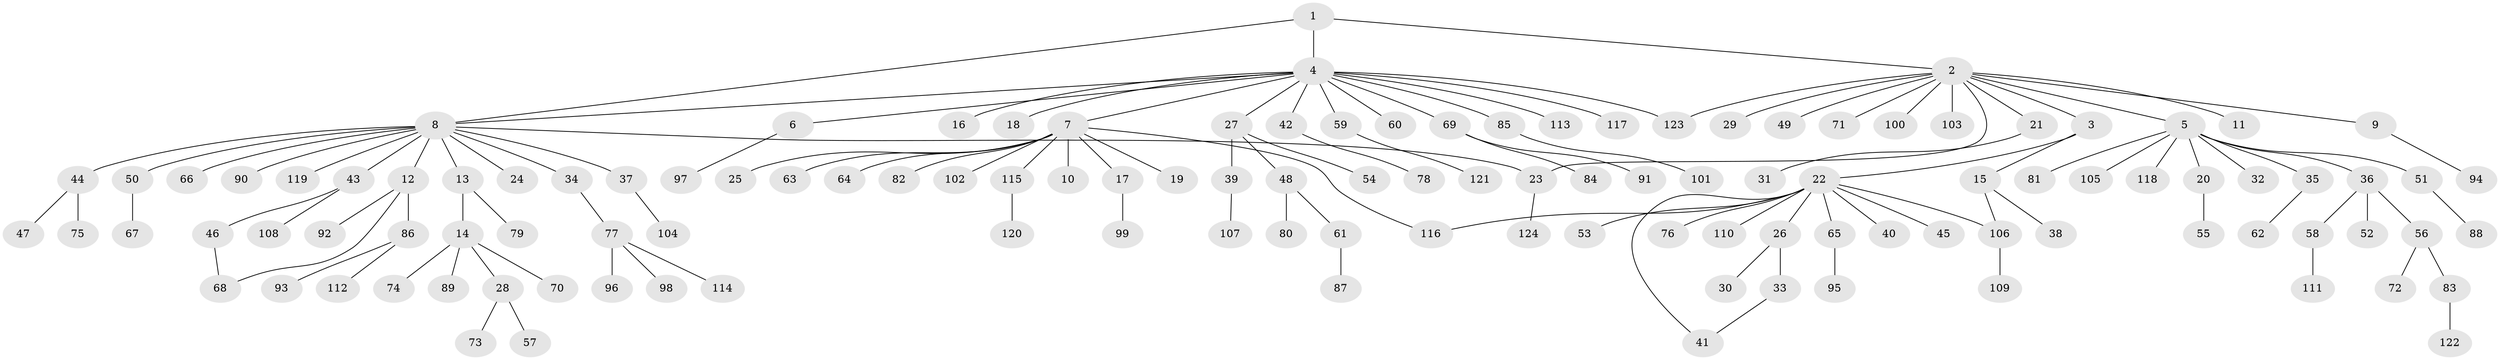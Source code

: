 // Generated by graph-tools (version 1.1) at 2025/35/03/09/25 02:35:24]
// undirected, 124 vertices, 130 edges
graph export_dot {
graph [start="1"]
  node [color=gray90,style=filled];
  1;
  2;
  3;
  4;
  5;
  6;
  7;
  8;
  9;
  10;
  11;
  12;
  13;
  14;
  15;
  16;
  17;
  18;
  19;
  20;
  21;
  22;
  23;
  24;
  25;
  26;
  27;
  28;
  29;
  30;
  31;
  32;
  33;
  34;
  35;
  36;
  37;
  38;
  39;
  40;
  41;
  42;
  43;
  44;
  45;
  46;
  47;
  48;
  49;
  50;
  51;
  52;
  53;
  54;
  55;
  56;
  57;
  58;
  59;
  60;
  61;
  62;
  63;
  64;
  65;
  66;
  67;
  68;
  69;
  70;
  71;
  72;
  73;
  74;
  75;
  76;
  77;
  78;
  79;
  80;
  81;
  82;
  83;
  84;
  85;
  86;
  87;
  88;
  89;
  90;
  91;
  92;
  93;
  94;
  95;
  96;
  97;
  98;
  99;
  100;
  101;
  102;
  103;
  104;
  105;
  106;
  107;
  108;
  109;
  110;
  111;
  112;
  113;
  114;
  115;
  116;
  117;
  118;
  119;
  120;
  121;
  122;
  123;
  124;
  1 -- 2;
  1 -- 4;
  1 -- 8;
  2 -- 3;
  2 -- 5;
  2 -- 9;
  2 -- 11;
  2 -- 21;
  2 -- 23;
  2 -- 29;
  2 -- 49;
  2 -- 71;
  2 -- 100;
  2 -- 103;
  2 -- 123;
  3 -- 15;
  3 -- 22;
  4 -- 6;
  4 -- 7;
  4 -- 8;
  4 -- 16;
  4 -- 18;
  4 -- 27;
  4 -- 42;
  4 -- 59;
  4 -- 60;
  4 -- 69;
  4 -- 85;
  4 -- 113;
  4 -- 117;
  4 -- 123;
  5 -- 20;
  5 -- 32;
  5 -- 35;
  5 -- 36;
  5 -- 51;
  5 -- 81;
  5 -- 105;
  5 -- 118;
  6 -- 97;
  7 -- 10;
  7 -- 17;
  7 -- 19;
  7 -- 25;
  7 -- 63;
  7 -- 64;
  7 -- 82;
  7 -- 102;
  7 -- 115;
  7 -- 116;
  8 -- 12;
  8 -- 13;
  8 -- 23;
  8 -- 24;
  8 -- 34;
  8 -- 37;
  8 -- 43;
  8 -- 44;
  8 -- 50;
  8 -- 66;
  8 -- 90;
  8 -- 119;
  9 -- 94;
  12 -- 68;
  12 -- 86;
  12 -- 92;
  13 -- 14;
  13 -- 79;
  14 -- 28;
  14 -- 70;
  14 -- 74;
  14 -- 89;
  15 -- 38;
  15 -- 106;
  17 -- 99;
  20 -- 55;
  21 -- 31;
  22 -- 26;
  22 -- 40;
  22 -- 41;
  22 -- 45;
  22 -- 53;
  22 -- 65;
  22 -- 76;
  22 -- 106;
  22 -- 110;
  22 -- 116;
  23 -- 124;
  26 -- 30;
  26 -- 33;
  27 -- 39;
  27 -- 48;
  27 -- 54;
  28 -- 57;
  28 -- 73;
  33 -- 41;
  34 -- 77;
  35 -- 62;
  36 -- 52;
  36 -- 56;
  36 -- 58;
  37 -- 104;
  39 -- 107;
  42 -- 78;
  43 -- 46;
  43 -- 108;
  44 -- 47;
  44 -- 75;
  46 -- 68;
  48 -- 61;
  48 -- 80;
  50 -- 67;
  51 -- 88;
  56 -- 72;
  56 -- 83;
  58 -- 111;
  59 -- 121;
  61 -- 87;
  65 -- 95;
  69 -- 84;
  69 -- 91;
  77 -- 96;
  77 -- 98;
  77 -- 114;
  83 -- 122;
  85 -- 101;
  86 -- 93;
  86 -- 112;
  106 -- 109;
  115 -- 120;
}
